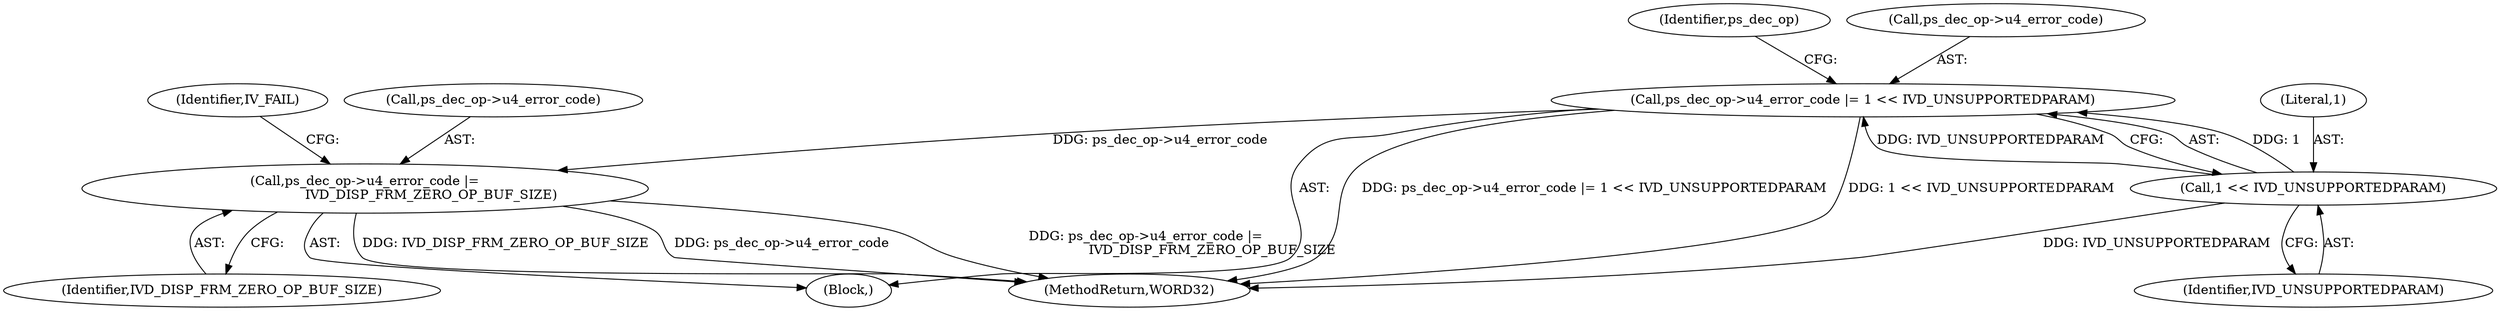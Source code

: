 digraph "0_Android_33ef7de9ddc8ea7eb9cbc440d1cf89957a0c267b@pointer" {
"1000449" [label="(Call,ps_dec_op->u4_error_code |=\n                                IVD_DISP_FRM_ZERO_OP_BUF_SIZE)"];
"1000442" [label="(Call,ps_dec_op->u4_error_code |= 1 << IVD_UNSUPPORTEDPARAM)"];
"1000446" [label="(Call,1 << IVD_UNSUPPORTEDPARAM)"];
"1002189" [label="(MethodReturn,WORD32)"];
"1000455" [label="(Identifier,IV_FAIL)"];
"1000451" [label="(Identifier,ps_dec_op)"];
"1000443" [label="(Call,ps_dec_op->u4_error_code)"];
"1000450" [label="(Call,ps_dec_op->u4_error_code)"];
"1000442" [label="(Call,ps_dec_op->u4_error_code |= 1 << IVD_UNSUPPORTEDPARAM)"];
"1000448" [label="(Identifier,IVD_UNSUPPORTEDPARAM)"];
"1000447" [label="(Literal,1)"];
"1000449" [label="(Call,ps_dec_op->u4_error_code |=\n                                IVD_DISP_FRM_ZERO_OP_BUF_SIZE)"];
"1000453" [label="(Identifier,IVD_DISP_FRM_ZERO_OP_BUF_SIZE)"];
"1000446" [label="(Call,1 << IVD_UNSUPPORTEDPARAM)"];
"1000441" [label="(Block,)"];
"1000449" -> "1000441"  [label="AST: "];
"1000449" -> "1000453"  [label="CFG: "];
"1000450" -> "1000449"  [label="AST: "];
"1000453" -> "1000449"  [label="AST: "];
"1000455" -> "1000449"  [label="CFG: "];
"1000449" -> "1002189"  [label="DDG: ps_dec_op->u4_error_code"];
"1000449" -> "1002189"  [label="DDG: ps_dec_op->u4_error_code |=\n                                IVD_DISP_FRM_ZERO_OP_BUF_SIZE"];
"1000449" -> "1002189"  [label="DDG: IVD_DISP_FRM_ZERO_OP_BUF_SIZE"];
"1000442" -> "1000449"  [label="DDG: ps_dec_op->u4_error_code"];
"1000442" -> "1000441"  [label="AST: "];
"1000442" -> "1000446"  [label="CFG: "];
"1000443" -> "1000442"  [label="AST: "];
"1000446" -> "1000442"  [label="AST: "];
"1000451" -> "1000442"  [label="CFG: "];
"1000442" -> "1002189"  [label="DDG: ps_dec_op->u4_error_code |= 1 << IVD_UNSUPPORTEDPARAM"];
"1000442" -> "1002189"  [label="DDG: 1 << IVD_UNSUPPORTEDPARAM"];
"1000446" -> "1000442"  [label="DDG: 1"];
"1000446" -> "1000442"  [label="DDG: IVD_UNSUPPORTEDPARAM"];
"1000446" -> "1000448"  [label="CFG: "];
"1000447" -> "1000446"  [label="AST: "];
"1000448" -> "1000446"  [label="AST: "];
"1000446" -> "1002189"  [label="DDG: IVD_UNSUPPORTEDPARAM"];
}
